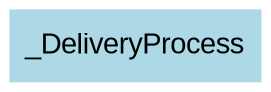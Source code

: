 digraph CallGraph {
ranksep=5;
nodesep=0.5;
node [fontname=Arial];
edge [fontname=Arial];
_DeliveryProcess;
_DeliveryProcess [shape=box, style=filled, fillcolor=lightblue  , color=white];
}
